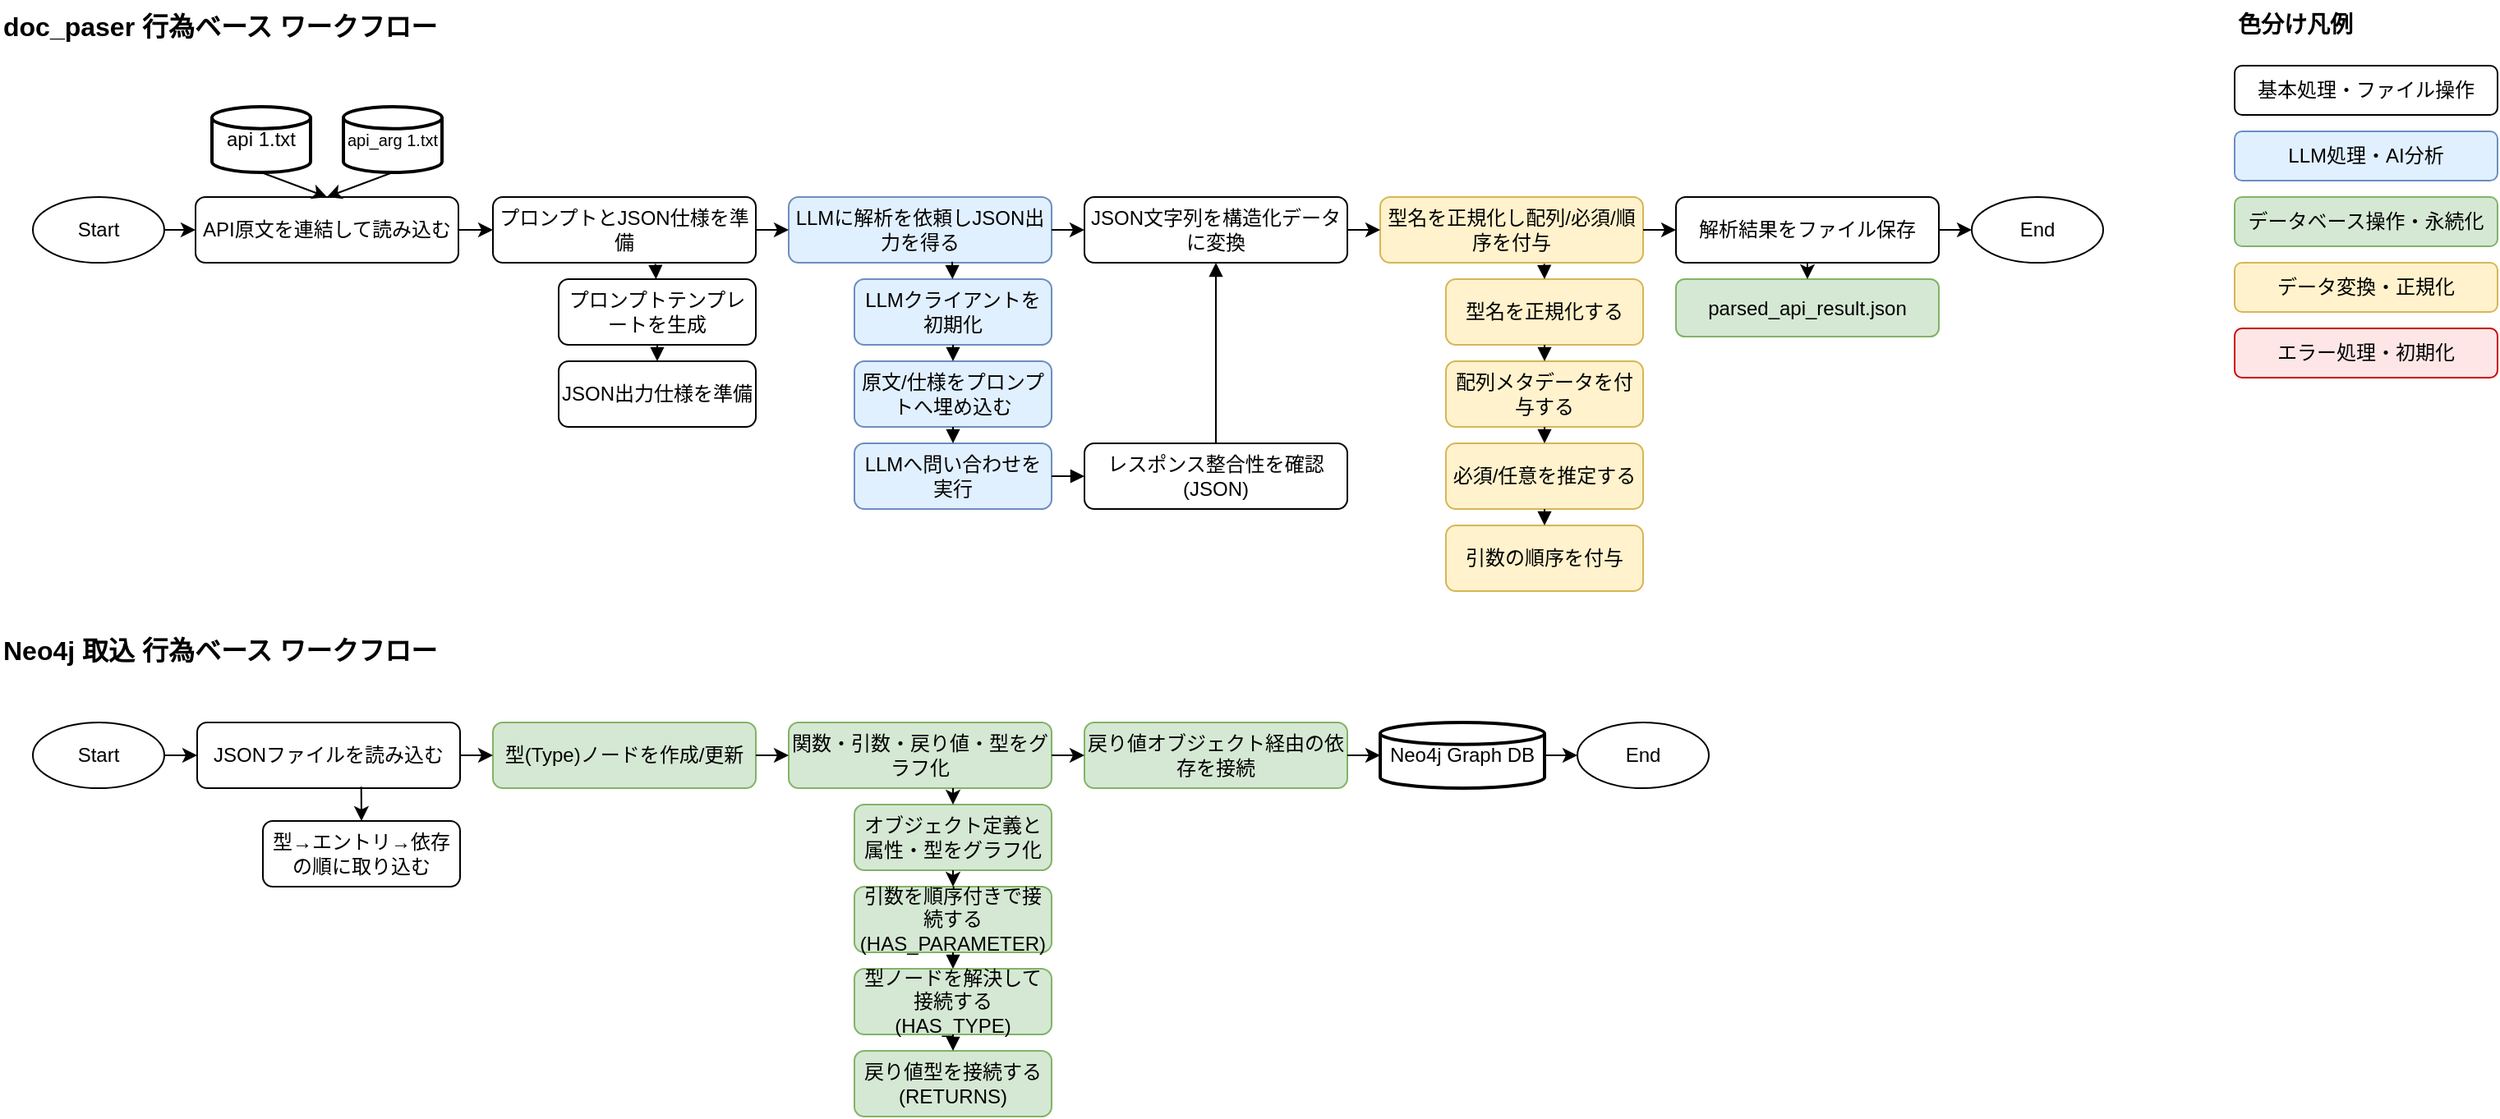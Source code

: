 <mxfile version="28.1.2">
  <diagram id="doc_paser_functions_corrected" name="doc_paser_functions_corrected">
    <mxGraphModel dx="2206" dy="1563" grid="1" gridSize="10" guides="1" tooltips="1" connect="1" arrows="1" fold="1" page="1" pageScale="1" pageWidth="1920" pageHeight="1080" math="0" shadow="0">
      <root>
        <mxCell id="0" />
        <mxCell id="1" parent="0" />
        <mxCell id="DPF_TITLE" value="doc_paser 行為ベース ワークフロー" style="text;strokeColor=none;fillColor=none;align=left;verticalAlign=top;fontStyle=1;fontSize=16;" parent="1" vertex="1">
          <mxGeometry x="40" y="40" width="400" height="30" as="geometry" />
        </mxCell>
        <mxCell id="DPF_START" value="Start" style="ellipse;whiteSpace=wrap;html=1;fillColor=#ffffff;strokeColor=#000000;" parent="1" vertex="1">
          <mxGeometry x="60" y="160" width="80" height="40" as="geometry" />
        </mxCell>
        <mxCell id="DPF_LOADDOC" value="API原文を連結して読み込む" style="rounded=1;whiteSpace=wrap;html=1;fillColor=#ffffff;strokeColor=#000000;" parent="1" vertex="1">
          <mxGeometry x="159" y="160" width="160" height="40" as="geometry" />
        </mxCell>
        <mxCell id="DPF_PROMPT" value="プロンプトとJSON仕様を準備" style="rounded=1;whiteSpace=wrap;html=1;fillColor=#ffffff;strokeColor=#000000;" parent="1" vertex="1">
          <mxGeometry x="340" y="160" width="160" height="40" as="geometry" />
        </mxCell>
        <mxCell id="DPF_LLM" value="LLMに解析を依頼しJSON出力を得る" style="rounded=1;whiteSpace=wrap;html=1;fillColor=#e1f0ff;strokeColor=#6c8ebf;" parent="1" vertex="1">
          <mxGeometry x="520" y="160" width="160" height="40" as="geometry" />
        </mxCell>
        <mxCell id="DPF_PARSE" value="JSON文字列を構造化データに変換" style="rounded=1;whiteSpace=wrap;html=1;fillColor=#ffffff;strokeColor=#000000;" parent="1" vertex="1">
          <mxGeometry x="700" y="160" width="160" height="40" as="geometry" />
        </mxCell>
        <mxCell id="DPF_POST" value="型名を正規化し配列/必須/順序を付与" style="rounded=1;whiteSpace=wrap;html=1;fillColor=#fff2cc;strokeColor=#d6b656;" parent="1" vertex="1">
          <mxGeometry x="880" y="160" width="160" height="40" as="geometry" />
        </mxCell>
        <mxCell id="DPF_SAVE" value="解析結果をファイル保存" style="rounded=1;whiteSpace=wrap;html=1;fillColor=#ffffff;strokeColor=#000000;" parent="1" vertex="1">
          <mxGeometry x="1060" y="160" width="160" height="40" as="geometry" />
        </mxCell>
        <mxCell id="DPF_END_A" value="End" style="ellipse;whiteSpace=wrap;html=1;fillColor=#ffffff;strokeColor=#000000;" parent="1" vertex="1">
          <mxGeometry x="1240" y="160" width="80" height="40" as="geometry" />
        </mxCell>
        <mxCell id="DPF_PROMPT_TPL" value="プロンプトテンプレートを生成" style="rounded=1;whiteSpace=wrap;html=1;fillColor=#ffffff;strokeColor=#000000;" parent="1" vertex="1">
          <mxGeometry x="380" y="210" width="120" height="40" as="geometry" />
        </mxCell>
        <mxCell id="DPF_JSON_FMT" value="JSON出力仕様を準備" style="rounded=1;whiteSpace=wrap;html=1;fillColor=#ffffff;strokeColor=#000000;" parent="1" vertex="1">
          <mxGeometry x="380" y="260" width="120" height="40" as="geometry" />
        </mxCell>
        <mxCell id="DPF_LLM_INIT" value="LLMクライアントを初期化" style="rounded=1;whiteSpace=wrap;html=1;fillColor=#e1f0ff;strokeColor=#6c8ebf;" parent="1" vertex="1">
          <mxGeometry x="560" y="210" width="120" height="40" as="geometry" />
        </mxCell>
        <mxCell id="DPF_PROMPT_FILL" value="原文/仕様をプロンプトへ埋め込む" style="rounded=1;whiteSpace=wrap;html=1;fillColor=#e1f0ff;strokeColor=#6c8ebf;" parent="1" vertex="1">
          <mxGeometry x="560" y="260" width="120" height="40" as="geometry" />
        </mxCell>
        <mxCell id="DPF_QUERY" value="LLMへ問い合わせを実行" style="rounded=1;whiteSpace=wrap;html=1;fillColor=#e1f0ff;strokeColor=#6c8ebf;" parent="1" vertex="1">
          <mxGeometry x="560" y="310" width="120" height="40" as="geometry" />
        </mxCell>
        <mxCell id="DPF_RESP_CHECK" value="レスポンス整合性を確認(JSON)" style="rounded=1;whiteSpace=wrap;html=1;fillColor=#ffffff;strokeColor=#000000;" parent="1" vertex="1">
          <mxGeometry x="700" y="310" width="160" height="40" as="geometry" />
        </mxCell>
        <mxCell id="DPF_NORM" value="型名を正規化する" style="rounded=1;whiteSpace=wrap;html=1;fillColor=#fff2cc;strokeColor=#d6b656;" parent="1" vertex="1">
          <mxGeometry x="920" y="210" width="120" height="40" as="geometry" />
        </mxCell>
        <mxCell id="DPF_ARRAY" value="配列メタデータを付与する" style="rounded=1;whiteSpace=wrap;html=1;fillColor=#fff2cc;strokeColor=#d6b656;" parent="1" vertex="1">
          <mxGeometry x="920" y="260" width="120" height="40" as="geometry" />
        </mxCell>
        <mxCell id="DPF_REQ" value="必須/任意を推定する" style="rounded=1;whiteSpace=wrap;html=1;fillColor=#fff2cc;strokeColor=#d6b656;" parent="1" vertex="1">
          <mxGeometry x="920" y="310" width="120" height="40" as="geometry" />
        </mxCell>
        <mxCell id="DPF_POS" value="引数の順序を付与" style="rounded=1;whiteSpace=wrap;html=1;fillColor=#fff2cc;strokeColor=#d6b656;" parent="1" vertex="1">
          <mxGeometry x="920" y="360" width="120" height="40" as="geometry" />
        </mxCell>
        <mxCell id="DPF_JSON" value="parsed_api_result.json" style="rounded=1;whiteSpace=wrap;html=1;fillColor=#d5e8d4;strokeColor=#82b366;" parent="1" vertex="1">
          <mxGeometry x="1060" y="210" width="160" height="35" as="geometry" />
        </mxCell>
        <mxCell id="DPF_API1" value="api 1.txt" style="strokeWidth=2;html=1;shape=mxgraph.flowchart.database;whiteSpace=wrap;fontFamily=Helvetica;" parent="1" vertex="1">
          <mxGeometry x="169" y="105" width="60" height="40" as="geometry" />
        </mxCell>
        <mxCell id="DPF_API_ARG1" value="&lt;font style=&quot;font-size: 10px;&quot;&gt;api_arg 1.txt&lt;/font&gt;" style="strokeWidth=2;html=1;shape=mxgraph.flowchart.database;whiteSpace=wrap;fontFamily=Helvetica;" parent="1" vertex="1">
          <mxGeometry x="249" y="105" width="60" height="40" as="geometry" />
        </mxCell>
        <mxCell id="DPF_TITLE2" value="Neo4j 取込 行為ベース ワークフロー" style="text;strokeColor=none;fillColor=none;align=left;verticalAlign=top;fontStyle=1;fontSize=16;" parent="1" vertex="1">
          <mxGeometry x="40" y="420" width="420" height="30" as="geometry" />
        </mxCell>
        <mxCell id="DPF_START2" value="Start" style="ellipse;whiteSpace=wrap;html=1;fillColor=#ffffff;strokeColor=#000000;" parent="1" vertex="1">
          <mxGeometry x="60" y="480" width="80" height="40" as="geometry" />
        </mxCell>
        <mxCell id="DPF_READJSON" value="JSONファイルを読み込む" style="rounded=1;whiteSpace=wrap;html=1;fillColor=#ffffff;strokeColor=#000000;" parent="1" vertex="1">
          <mxGeometry x="160" y="480" width="160" height="40" as="geometry" />
        </mxCell>
        <mxCell id="DPF_TYPES" value="型(Type)ノードを作成/更新" style="rounded=1;whiteSpace=wrap;html=1;fillColor=#d5e8d4;strokeColor=#82b366;" parent="1" vertex="1">
          <mxGeometry x="340" y="480" width="160" height="40" as="geometry" />
        </mxCell>
        <mxCell id="DPF_FUNCS" value="関数・引数・戻り値・型をグラフ化" style="rounded=1;whiteSpace=wrap;html=1;fillColor=#d5e8d4;strokeColor=#82b366;" parent="1" vertex="1">
          <mxGeometry x="520" y="480" width="160" height="40" as="geometry" />
        </mxCell>
        <mxCell id="DPF_OBJS" value="オブジェクト定義と属性・型をグラフ化" style="rounded=1;whiteSpace=wrap;html=1;fillColor=#d5e8d4;strokeColor=#82b366;" parent="1" vertex="1">
          <mxGeometry x="560" y="530" width="120" height="40" as="geometry" />
        </mxCell>
        <mxCell id="DPF_DEPS" value="戻り値オブジェクト経由の依存を接続" style="rounded=1;whiteSpace=wrap;html=1;fillColor=#d5e8d4;strokeColor=#82b366;" parent="1" vertex="1">
          <mxGeometry x="700" y="480" width="160" height="40" as="geometry" />
        </mxCell>
        <mxCell id="DPF_END_B" value="End" style="ellipse;whiteSpace=wrap;html=1;fillColor=#ffffff;strokeColor=#000000;" parent="1" vertex="1">
          <mxGeometry x="1000" y="480" width="80" height="40" as="geometry" />
        </mxCell>
        <mxCell id="DPF_IMPORT" value="型→エントリ→依存の順に取り込む" style="rounded=1;whiteSpace=wrap;html=1;fillColor=#ffffff;strokeColor=#000000;" parent="1" vertex="1">
          <mxGeometry x="200" y="540" width="120" height="40" as="geometry" />
        </mxCell>
        <mxCell id="DPF_FUNC_PARAM" value="引数を順序付きで接続する(HAS_PARAMETER)" style="rounded=1;whiteSpace=wrap;html=1;fillColor=#d5e8d4;strokeColor=#82b366;" parent="1" vertex="1">
          <mxGeometry x="560" y="580" width="120" height="40" as="geometry" />
        </mxCell>
        <mxCell id="DPF_FUNC_TYPE" value="型ノードを解決して接続する(HAS_TYPE)" style="rounded=1;whiteSpace=wrap;html=1;fillColor=#d5e8d4;strokeColor=#82b366;" parent="1" vertex="1">
          <mxGeometry x="560" y="630" width="120" height="40" as="geometry" />
        </mxCell>
        <mxCell id="DPF_FUNC_RET" value="戻り値型を接続する(RETURNS)" style="rounded=1;whiteSpace=wrap;html=1;fillColor=#d5e8d4;strokeColor=#82b366;" parent="1" vertex="1">
          <mxGeometry x="560" y="680" width="120" height="40" as="geometry" />
        </mxCell>
        <mxCell id="jEZ2nOTFM53YgR8778MU-1" style="edgeStyle=orthogonalEdgeStyle;rounded=0;orthogonalLoop=1;jettySize=auto;html=1;exitX=1;exitY=0.5;exitDx=0;exitDy=0;exitPerimeter=0;entryX=0;entryY=0.5;entryDx=0;entryDy=0;" edge="1" parent="1" source="DPF_NEO4J_DB" target="DPF_END_B">
          <mxGeometry relative="1" as="geometry" />
        </mxCell>
        <mxCell id="DPF_NEO4J_DB" value="Neo4j Graph DB" style="strokeWidth=2;html=1;shape=mxgraph.flowchart.database;whiteSpace=wrap;" parent="1" vertex="1">
          <mxGeometry x="880" y="480" width="100" height="40" as="geometry" />
        </mxCell>
        <mxCell id="e_dpf_1" style="edgeStyle=orthogonalEdgeStyle;rounded=0;orthogonalLoop=1;jettySize=auto;html=1;exitX=1;exitY=0.5;exitDx=0;exitDy=0;entryX=0;entryY=0.5;entryDx=0;entryDy=0;" parent="1" source="DPF_START" target="DPF_LOADDOC" edge="1">
          <mxGeometry relative="1" as="geometry" />
        </mxCell>
        <mxCell id="e_dpf_2" style="edgeStyle=orthogonalEdgeStyle;rounded=0;orthogonalLoop=1;jettySize=auto;html=1;exitX=1;exitY=0.5;exitDx=0;exitDy=0;entryX=0;entryY=0.5;entryDx=0;entryDy=0;" parent="1" source="DPF_LOADDOC" target="DPF_PROMPT" edge="1">
          <mxGeometry relative="1" as="geometry" />
        </mxCell>
        <mxCell id="e_dpf_3" style="edgeStyle=orthogonalEdgeStyle;rounded=0;orthogonalLoop=1;jettySize=auto;html=1;exitX=1;exitY=0.5;exitDx=0;exitDy=0;entryX=0;entryY=0.5;entryDx=0;entryDy=0;" parent="1" source="DPF_PROMPT" target="DPF_LLM" edge="1">
          <mxGeometry relative="1" as="geometry" />
        </mxCell>
        <mxCell id="e_dpf_4" style="edgeStyle=orthogonalEdgeStyle;rounded=0;orthogonalLoop=1;jettySize=auto;html=1;exitX=1;exitY=0.5;exitDx=0;exitDy=0;entryX=0;entryY=0.5;entryDx=0;entryDy=0;" parent="1" source="DPF_LLM" target="DPF_PARSE" edge="1">
          <mxGeometry relative="1" as="geometry" />
        </mxCell>
        <mxCell id="e_dpf_5" style="edgeStyle=orthogonalEdgeStyle;rounded=0;orthogonalLoop=1;jettySize=auto;html=1;exitX=1;exitY=0.5;exitDx=0;exitDy=0;entryX=0;entryY=0.5;entryDx=0;entryDy=0;" parent="1" source="DPF_PARSE" target="DPF_POST" edge="1">
          <mxGeometry relative="1" as="geometry" />
        </mxCell>
        <mxCell id="e_dpf_6" style="edgeStyle=orthogonalEdgeStyle;rounded=0;orthogonalLoop=1;jettySize=auto;html=1;exitX=1;exitY=0.5;exitDx=0;exitDy=0;entryX=0;entryY=0.5;entryDx=0;entryDy=0;" parent="1" source="DPF_POST" target="DPF_SAVE" edge="1">
          <mxGeometry relative="1" as="geometry" />
        </mxCell>
        <mxCell id="e_dpf_7" style="edgeStyle=orthogonalEdgeStyle;rounded=0;orthogonalLoop=1;jettySize=auto;html=1;exitX=1;exitY=0.5;exitDx=0;exitDy=0;entryX=0;entryY=0.5;entryDx=0;entryDy=0;" parent="1" source="DPF_SAVE" target="DPF_END_A" edge="1">
          <mxGeometry relative="1" as="geometry" />
        </mxCell>
        <mxCell id="e_dpf_8" style="edgeStyle=orthogonalEdgeStyle;rounded=0;orthogonalLoop=1;jettySize=auto;html=1;exitX=0.5;exitY=1;exitDx=0;exitDy=0;entryX=0.5;entryY=0;entryDx=0;entryDy=0;" parent="1" source="DPF_SAVE" target="DPF_JSON" edge="1">
          <mxGeometry relative="1" as="geometry" />
        </mxCell>
        <mxCell id="e_dpf_20" style="endArrow=block;html=1;exitX=0.618;exitY=1.019;exitDx=0;exitDy=0;exitPerimeter=0;" parent="1" source="DPF_PROMPT" target="DPF_PROMPT_TPL" edge="1">
          <mxGeometry relative="1" as="geometry" />
        </mxCell>
        <mxCell id="e_dpf_21" style="endArrow=block;html=1;" parent="1" source="DPF_PROMPT_TPL" target="DPF_JSON_FMT" edge="1">
          <mxGeometry relative="1" as="geometry" />
        </mxCell>
        <mxCell id="e_dpf_22" style="endArrow=block;html=1;exitX=0.622;exitY=0.984;exitDx=0;exitDy=0;exitPerimeter=0;" parent="1" source="DPF_LLM" target="DPF_LLM_INIT" edge="1">
          <mxGeometry relative="1" as="geometry" />
        </mxCell>
        <mxCell id="e_dpf_23" style="endArrow=block;html=1;" parent="1" source="DPF_LLM_INIT" target="DPF_PROMPT_FILL" edge="1">
          <mxGeometry relative="1" as="geometry" />
        </mxCell>
        <mxCell id="e_dpf_24" style="endArrow=block;html=1;" parent="1" source="DPF_PROMPT_FILL" target="DPF_QUERY" edge="1">
          <mxGeometry relative="1" as="geometry" />
        </mxCell>
        <mxCell id="e_dpf_25" style="endArrow=block;html=1;" parent="1" source="DPF_QUERY" target="DPF_RESP_CHECK" edge="1">
          <mxGeometry relative="1" as="geometry" />
        </mxCell>
        <mxCell id="e_dpf_26" style="endArrow=block;html=1;" parent="1" source="DPF_RESP_CHECK" target="DPF_PARSE" edge="1">
          <mxGeometry relative="1" as="geometry" />
        </mxCell>
        <mxCell id="e_dpf_15" style="endArrow=block;html=1;exitX=0.624;exitY=1.017;exitDx=0;exitDy=0;exitPerimeter=0;" parent="1" source="DPF_POST" edge="1">
          <mxGeometry relative="1" as="geometry">
            <mxPoint x="980" y="210" as="targetPoint" />
          </mxGeometry>
        </mxCell>
        <mxCell id="e_dpf_28" style="endArrow=block;html=1;" parent="1" source="DPF_NORM" target="DPF_ARRAY" edge="1">
          <mxGeometry relative="1" as="geometry" />
        </mxCell>
        <mxCell id="e_dpf_29" style="endArrow=block;html=1;" parent="1" source="DPF_ARRAY" target="DPF_REQ" edge="1">
          <mxGeometry relative="1" as="geometry" />
        </mxCell>
        <mxCell id="e_dpf_30" style="endArrow=block;html=1;" parent="1" source="DPF_REQ" target="DPF_POS" edge="1">
          <mxGeometry relative="1" as="geometry" />
        </mxCell>
        <mxCell id="e_dpf_7b" style="rounded=0;orthogonalLoop=1;jettySize=auto;html=1;exitX=0.5;exitY=1;exitDx=0;exitDy=0;exitPerimeter=0;entryX=0.5;entryY=0;entryDx=0;entryDy=0;" parent="1" source="DPF_API1" target="DPF_LOADDOC" edge="1">
          <mxGeometry relative="1" as="geometry" />
        </mxCell>
        <mxCell id="e_dpf_8b" style="rounded=0;orthogonalLoop=1;jettySize=auto;html=1;exitX=0.5;exitY=1;exitDx=0;exitDy=0;exitPerimeter=0;entryX=0.5;entryY=0;entryDx=0;entryDy=0;" parent="1" source="DPF_API_ARG1" target="DPF_LOADDOC" edge="1">
          <mxGeometry relative="1" as="geometry" />
        </mxCell>
        <mxCell id="e_dpf_9" style="edgeStyle=orthogonalEdgeStyle;rounded=0;orthogonalLoop=1;jettySize=auto;html=1;exitX=1;exitY=0.5;exitDx=0;exitDy=0;entryX=0;entryY=0.5;entryDx=0;entryDy=0;" parent="1" source="DPF_START2" target="DPF_READJSON" edge="1">
          <mxGeometry relative="1" as="geometry" />
        </mxCell>
        <mxCell id="e_dpf_10" style="edgeStyle=orthogonalEdgeStyle;rounded=0;orthogonalLoop=1;jettySize=auto;html=1;exitX=1;exitY=0.5;exitDx=0;exitDy=0;entryX=0;entryY=0.5;entryDx=0;entryDy=0;" parent="1" source="DPF_READJSON" target="DPF_TYPES" edge="1">
          <mxGeometry relative="1" as="geometry" />
        </mxCell>
        <mxCell id="e_dpf_11" style="edgeStyle=orthogonalEdgeStyle;rounded=0;orthogonalLoop=1;jettySize=auto;html=1;exitX=1;exitY=0.5;exitDx=0;exitDy=0;entryX=0;entryY=0.5;entryDx=0;entryDy=0;" parent="1" source="DPF_TYPES" target="DPF_FUNCS" edge="1">
          <mxGeometry relative="1" as="geometry" />
        </mxCell>
        <mxCell id="e_dpf_12" style="edgeStyle=orthogonalEdgeStyle;rounded=0;orthogonalLoop=1;jettySize=auto;html=1;entryX=0.5;entryY=0;entryDx=0;entryDy=0;" parent="1" target="DPF_OBJS" edge="1">
          <mxGeometry relative="1" as="geometry">
            <mxPoint x="620" y="520" as="sourcePoint" />
          </mxGeometry>
        </mxCell>
        <mxCell id="e_dpf_13" style="edgeStyle=orthogonalEdgeStyle;rounded=0;orthogonalLoop=1;jettySize=auto;html=1;exitX=1;exitY=0.5;exitDx=0;exitDy=0;entryX=0;entryY=0.5;entryDx=0;entryDy=0;" parent="1" source="DPF_FUNCS" target="DPF_DEPS" edge="1">
          <mxGeometry relative="1" as="geometry" />
        </mxCell>
        <mxCell id="e_dpf_16" style="edgeStyle=orthogonalEdgeStyle;rounded=0;orthogonalLoop=1;jettySize=auto;html=1;exitX=0.624;exitY=0.978;exitDx=0;exitDy=0;exitPerimeter=0;entryX=0.5;entryY=0;entryDx=0;entryDy=0;" parent="1" source="DPF_READJSON" target="DPF_IMPORT" edge="1">
          <mxGeometry relative="1" as="geometry" />
        </mxCell>
        <mxCell id="e_dpf_17" style="edgeStyle=orthogonalEdgeStyle;rounded=0;orthogonalLoop=1;jettySize=auto;html=1;exitX=0.5;exitY=1;exitDx=0;exitDy=0;entryX=0.5;entryY=0;entryDx=0;entryDy=0;" parent="1" source="DPF_OBJS" target="DPF_FUNC_PARAM" edge="1">
          <mxGeometry relative="1" as="geometry" />
        </mxCell>
        <mxCell id="e_dpf_18" style="endArrow=block;html=1;" parent="1" source="DPF_FUNC_PARAM" target="DPF_FUNC_TYPE" edge="1">
          <mxGeometry relative="1" as="geometry" />
        </mxCell>
        <mxCell id="e_dpf_19" style="endArrow=block;html=1;" parent="1" source="DPF_FUNC_TYPE" target="DPF_FUNC_RET" edge="1">
          <mxGeometry relative="1" as="geometry" />
        </mxCell>
        <mxCell id="e_dpf_26b" style="edgeStyle=orthogonalEdgeStyle;rounded=0;orthogonalLoop=1;jettySize=auto;html=1;exitX=1;exitY=0.5;exitDx=0;exitDy=0;entryX=0;entryY=0.5;entryDx=0;entryDy=0;entryPerimeter=0;" parent="1" source="DPF_DEPS" target="DPF_NEO4J_DB" edge="1">
          <mxGeometry relative="1" as="geometry" />
        </mxCell>
        <mxCell id="LEGEND_TITLE" value="色分け凡例" style="text;strokeColor=none;fillColor=none;align=left;verticalAlign=top;fontStyle=1;fontSize=14;" parent="1" vertex="1">
          <mxGeometry x="1400" y="40" width="120" height="30" as="geometry" />
        </mxCell>
        <mxCell id="LEGEND_WHITE" value="基本処理・ファイル操作" style="rounded=1;whiteSpace=wrap;html=1;fillColor=#ffffff;strokeColor=#000000;" parent="1" vertex="1">
          <mxGeometry x="1400" y="80" width="160" height="30" as="geometry" />
        </mxCell>
        <mxCell id="LEGEND_BLUE" value="LLM処理・AI分析" style="rounded=1;whiteSpace=wrap;html=1;fillColor=#e1f0ff;strokeColor=#6c8ebf;" parent="1" vertex="1">
          <mxGeometry x="1400" y="120" width="160" height="30" as="geometry" />
        </mxCell>
        <mxCell id="LEGEND_GREEN" value="データベース操作・永続化" style="rounded=1;whiteSpace=wrap;html=1;fillColor=#d5e8d4;strokeColor=#82b366;" parent="1" vertex="1">
          <mxGeometry x="1400" y="160" width="160" height="30" as="geometry" />
        </mxCell>
        <mxCell id="LEGEND_YELLOW" value="データ変換・正規化" style="rounded=1;whiteSpace=wrap;html=1;fillColor=#fff2cc;strokeColor=#d6b656;" parent="1" vertex="1">
          <mxGeometry x="1400" y="200" width="160" height="30" as="geometry" />
        </mxCell>
        <mxCell id="LEGEND_RED" value="エラー処理・初期化" style="rounded=1;whiteSpace=wrap;html=1;fillColor=#ffe6e6;strokeColor=#cc0000;" parent="1" vertex="1">
          <mxGeometry x="1400" y="240" width="160" height="30" as="geometry" />
        </mxCell>
      </root>
    </mxGraphModel>
  </diagram>
</mxfile>
